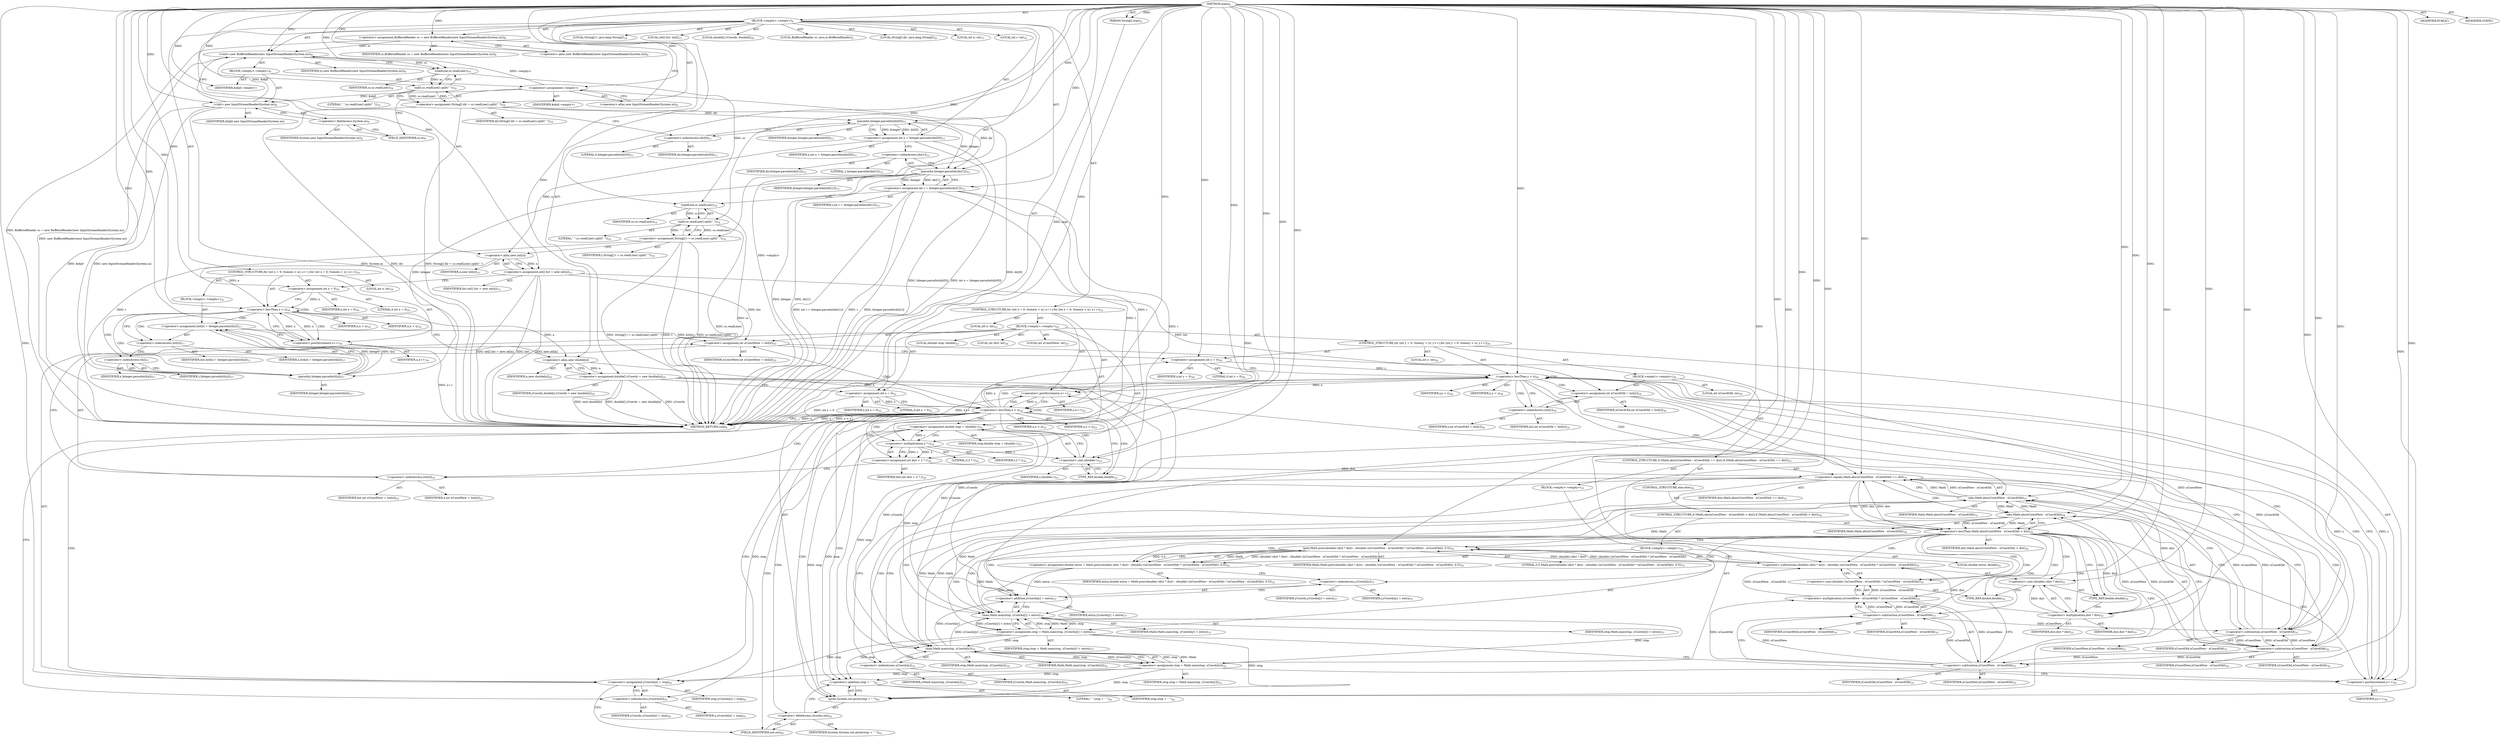 digraph "main" {  
"19" [label = <(METHOD,main)<SUB>6</SUB>> ]
"20" [label = <(PARAM,String[] args)<SUB>6</SUB>> ]
"21" [label = <(BLOCK,&lt;empty&gt;,&lt;empty&gt;)<SUB>6</SUB>> ]
"4" [label = <(LOCAL,BufferedReader sc: java.io.BufferedReader)<SUB>8</SUB>> ]
"22" [label = <(&lt;operator&gt;.assignment,BufferedReader sc = new BufferedReader(new InputStreamReader(System.in)))<SUB>8</SUB>> ]
"23" [label = <(IDENTIFIER,sc,BufferedReader sc = new BufferedReader(new InputStreamReader(System.in)))<SUB>8</SUB>> ]
"24" [label = <(&lt;operator&gt;.alloc,new BufferedReader(new InputStreamReader(System.in)))<SUB>8</SUB>> ]
"25" [label = <(&lt;init&gt;,new BufferedReader(new InputStreamReader(System.in)))<SUB>8</SUB>> ]
"3" [label = <(IDENTIFIER,sc,new BufferedReader(new InputStreamReader(System.in)))<SUB>8</SUB>> ]
"26" [label = <(BLOCK,&lt;empty&gt;,&lt;empty&gt;)<SUB>8</SUB>> ]
"27" [label = <(&lt;operator&gt;.assignment,&lt;empty&gt;)> ]
"28" [label = <(IDENTIFIER,$obj0,&lt;empty&gt;)> ]
"29" [label = <(&lt;operator&gt;.alloc,new InputStreamReader(System.in))<SUB>8</SUB>> ]
"30" [label = <(&lt;init&gt;,new InputStreamReader(System.in))<SUB>8</SUB>> ]
"31" [label = <(IDENTIFIER,$obj0,new InputStreamReader(System.in))> ]
"32" [label = <(&lt;operator&gt;.fieldAccess,System.in)<SUB>8</SUB>> ]
"33" [label = <(IDENTIFIER,System,new InputStreamReader(System.in))<SUB>8</SUB>> ]
"34" [label = <(FIELD_IDENTIFIER,in,in)<SUB>8</SUB>> ]
"35" [label = <(IDENTIFIER,$obj0,&lt;empty&gt;)> ]
"36" [label = <(LOCAL,String[] dir: java.lang.String[])<SUB>10</SUB>> ]
"37" [label = <(&lt;operator&gt;.assignment,String[] dir = sc.readLine().split(&quot; &quot;))<SUB>10</SUB>> ]
"38" [label = <(IDENTIFIER,dir,String[] dir = sc.readLine().split(&quot; &quot;))<SUB>10</SUB>> ]
"39" [label = <(split,sc.readLine().split(&quot; &quot;))<SUB>10</SUB>> ]
"40" [label = <(readLine,sc.readLine())<SUB>10</SUB>> ]
"41" [label = <(IDENTIFIER,sc,sc.readLine())<SUB>10</SUB>> ]
"42" [label = <(LITERAL,&quot; &quot;,sc.readLine().split(&quot; &quot;))<SUB>10</SUB>> ]
"43" [label = <(LOCAL,int n: int)<SUB>11</SUB>> ]
"44" [label = <(&lt;operator&gt;.assignment,int n = Integer.parseInt(dir[0]))<SUB>11</SUB>> ]
"45" [label = <(IDENTIFIER,n,int n = Integer.parseInt(dir[0]))<SUB>11</SUB>> ]
"46" [label = <(parseInt,Integer.parseInt(dir[0]))<SUB>11</SUB>> ]
"47" [label = <(IDENTIFIER,Integer,Integer.parseInt(dir[0]))<SUB>11</SUB>> ]
"48" [label = <(&lt;operator&gt;.indexAccess,dir[0])<SUB>11</SUB>> ]
"49" [label = <(IDENTIFIER,dir,Integer.parseInt(dir[0]))<SUB>11</SUB>> ]
"50" [label = <(LITERAL,0,Integer.parseInt(dir[0]))<SUB>11</SUB>> ]
"51" [label = <(LOCAL,int r: int)<SUB>12</SUB>> ]
"52" [label = <(&lt;operator&gt;.assignment,int r = Integer.parseInt(dir[1]))<SUB>12</SUB>> ]
"53" [label = <(IDENTIFIER,r,int r = Integer.parseInt(dir[1]))<SUB>12</SUB>> ]
"54" [label = <(parseInt,Integer.parseInt(dir[1]))<SUB>12</SUB>> ]
"55" [label = <(IDENTIFIER,Integer,Integer.parseInt(dir[1]))<SUB>12</SUB>> ]
"56" [label = <(&lt;operator&gt;.indexAccess,dir[1])<SUB>12</SUB>> ]
"57" [label = <(IDENTIFIER,dir,Integer.parseInt(dir[1]))<SUB>12</SUB>> ]
"58" [label = <(LITERAL,1,Integer.parseInt(dir[1]))<SUB>12</SUB>> ]
"59" [label = <(LOCAL,String[] t: java.lang.String[])<SUB>14</SUB>> ]
"60" [label = <(&lt;operator&gt;.assignment,String[] t = sc.readLine().split(&quot; &quot;))<SUB>14</SUB>> ]
"61" [label = <(IDENTIFIER,t,String[] t = sc.readLine().split(&quot; &quot;))<SUB>14</SUB>> ]
"62" [label = <(split,sc.readLine().split(&quot; &quot;))<SUB>14</SUB>> ]
"63" [label = <(readLine,sc.readLine())<SUB>14</SUB>> ]
"64" [label = <(IDENTIFIER,sc,sc.readLine())<SUB>14</SUB>> ]
"65" [label = <(LITERAL,&quot; &quot;,sc.readLine().split(&quot; &quot;))<SUB>14</SUB>> ]
"66" [label = <(LOCAL,int[] list: int[])<SUB>15</SUB>> ]
"67" [label = <(&lt;operator&gt;.assignment,int[] list = new int[n])<SUB>15</SUB>> ]
"68" [label = <(IDENTIFIER,list,int[] list = new int[n])<SUB>15</SUB>> ]
"69" [label = <(&lt;operator&gt;.alloc,new int[n])> ]
"70" [label = <(IDENTIFIER,n,new int[n])<SUB>15</SUB>> ]
"71" [label = <(CONTROL_STRUCTURE,for (int x = 0; Some(x &lt; n); x++),for (int x = 0; Some(x &lt; n); x++))<SUB>16</SUB>> ]
"72" [label = <(LOCAL,int x: int)<SUB>16</SUB>> ]
"73" [label = <(&lt;operator&gt;.assignment,int x = 0)<SUB>16</SUB>> ]
"74" [label = <(IDENTIFIER,x,int x = 0)<SUB>16</SUB>> ]
"75" [label = <(LITERAL,0,int x = 0)<SUB>16</SUB>> ]
"76" [label = <(&lt;operator&gt;.lessThan,x &lt; n)<SUB>16</SUB>> ]
"77" [label = <(IDENTIFIER,x,x &lt; n)<SUB>16</SUB>> ]
"78" [label = <(IDENTIFIER,n,x &lt; n)<SUB>16</SUB>> ]
"79" [label = <(&lt;operator&gt;.postIncrement,x++)<SUB>16</SUB>> ]
"80" [label = <(IDENTIFIER,x,x++)<SUB>16</SUB>> ]
"81" [label = <(BLOCK,&lt;empty&gt;,&lt;empty&gt;)<SUB>16</SUB>> ]
"82" [label = <(&lt;operator&gt;.assignment,list[x] = Integer.parseInt(t[x]))<SUB>17</SUB>> ]
"83" [label = <(&lt;operator&gt;.indexAccess,list[x])<SUB>17</SUB>> ]
"84" [label = <(IDENTIFIER,list,list[x] = Integer.parseInt(t[x]))<SUB>17</SUB>> ]
"85" [label = <(IDENTIFIER,x,list[x] = Integer.parseInt(t[x]))<SUB>17</SUB>> ]
"86" [label = <(parseInt,Integer.parseInt(t[x]))<SUB>17</SUB>> ]
"87" [label = <(IDENTIFIER,Integer,Integer.parseInt(t[x]))<SUB>17</SUB>> ]
"88" [label = <(&lt;operator&gt;.indexAccess,t[x])<SUB>17</SUB>> ]
"89" [label = <(IDENTIFIER,t,Integer.parseInt(t[x]))<SUB>17</SUB>> ]
"90" [label = <(IDENTIFIER,x,Integer.parseInt(t[x]))<SUB>17</SUB>> ]
"91" [label = <(LOCAL,double[] yCoords: double[])<SUB>20</SUB>> ]
"92" [label = <(&lt;operator&gt;.assignment,double[] yCoords = new double[n])<SUB>20</SUB>> ]
"93" [label = <(IDENTIFIER,yCoords,double[] yCoords = new double[n])<SUB>20</SUB>> ]
"94" [label = <(&lt;operator&gt;.alloc,new double[n])> ]
"95" [label = <(IDENTIFIER,n,new double[n])<SUB>20</SUB>> ]
"96" [label = <(CONTROL_STRUCTURE,for (int x = 0; Some(x &lt; n); x++),for (int x = 0; Some(x &lt; n); x++))<SUB>22</SUB>> ]
"97" [label = <(LOCAL,int x: int)<SUB>22</SUB>> ]
"98" [label = <(&lt;operator&gt;.assignment,int x = 0)<SUB>22</SUB>> ]
"99" [label = <(IDENTIFIER,x,int x = 0)<SUB>22</SUB>> ]
"100" [label = <(LITERAL,0,int x = 0)<SUB>22</SUB>> ]
"101" [label = <(&lt;operator&gt;.lessThan,x &lt; n)<SUB>22</SUB>> ]
"102" [label = <(IDENTIFIER,x,x &lt; n)<SUB>22</SUB>> ]
"103" [label = <(IDENTIFIER,n,x &lt; n)<SUB>22</SUB>> ]
"104" [label = <(&lt;operator&gt;.postIncrement,x++)<SUB>22</SUB>> ]
"105" [label = <(IDENTIFIER,x,x++)<SUB>22</SUB>> ]
"106" [label = <(BLOCK,&lt;empty&gt;,&lt;empty&gt;)<SUB>22</SUB>> ]
"107" [label = <(LOCAL,double stop: double)<SUB>23</SUB>> ]
"108" [label = <(&lt;operator&gt;.assignment,double stop = (double) r)<SUB>23</SUB>> ]
"109" [label = <(IDENTIFIER,stop,double stop = (double) r)<SUB>23</SUB>> ]
"110" [label = <(&lt;operator&gt;.cast,(double) r)<SUB>23</SUB>> ]
"111" [label = <(TYPE_REF,double,double)<SUB>23</SUB>> ]
"112" [label = <(IDENTIFIER,r,(double) r)<SUB>23</SUB>> ]
"113" [label = <(LOCAL,int dist: int)<SUB>24</SUB>> ]
"114" [label = <(&lt;operator&gt;.assignment,int dist = 2 * r)<SUB>24</SUB>> ]
"115" [label = <(IDENTIFIER,dist,int dist = 2 * r)<SUB>24</SUB>> ]
"116" [label = <(&lt;operator&gt;.multiplication,2 * r)<SUB>24</SUB>> ]
"117" [label = <(LITERAL,2,2 * r)<SUB>24</SUB>> ]
"118" [label = <(IDENTIFIER,r,2 * r)<SUB>24</SUB>> ]
"119" [label = <(LOCAL,int xCoordNew: int)<SUB>25</SUB>> ]
"120" [label = <(&lt;operator&gt;.assignment,int xCoordNew = list[x])<SUB>25</SUB>> ]
"121" [label = <(IDENTIFIER,xCoordNew,int xCoordNew = list[x])<SUB>25</SUB>> ]
"122" [label = <(&lt;operator&gt;.indexAccess,list[x])<SUB>25</SUB>> ]
"123" [label = <(IDENTIFIER,list,int xCoordNew = list[x])<SUB>25</SUB>> ]
"124" [label = <(IDENTIFIER,x,int xCoordNew = list[x])<SUB>25</SUB>> ]
"125" [label = <(CONTROL_STRUCTURE,for (int y = 0; Some(y &lt; x); y++),for (int y = 0; Some(y &lt; x); y++))<SUB>28</SUB>> ]
"126" [label = <(LOCAL,int y: int)<SUB>28</SUB>> ]
"127" [label = <(&lt;operator&gt;.assignment,int y = 0)<SUB>28</SUB>> ]
"128" [label = <(IDENTIFIER,y,int y = 0)<SUB>28</SUB>> ]
"129" [label = <(LITERAL,0,int y = 0)<SUB>28</SUB>> ]
"130" [label = <(&lt;operator&gt;.lessThan,y &lt; x)<SUB>28</SUB>> ]
"131" [label = <(IDENTIFIER,y,y &lt; x)<SUB>28</SUB>> ]
"132" [label = <(IDENTIFIER,x,y &lt; x)<SUB>28</SUB>> ]
"133" [label = <(&lt;operator&gt;.postIncrement,y++)<SUB>28</SUB>> ]
"134" [label = <(IDENTIFIER,y,y++)<SUB>28</SUB>> ]
"135" [label = <(BLOCK,&lt;empty&gt;,&lt;empty&gt;)<SUB>28</SUB>> ]
"136" [label = <(LOCAL,int xCoordOld: int)<SUB>30</SUB>> ]
"137" [label = <(&lt;operator&gt;.assignment,int xCoordOld = list[y])<SUB>30</SUB>> ]
"138" [label = <(IDENTIFIER,xCoordOld,int xCoordOld = list[y])<SUB>30</SUB>> ]
"139" [label = <(&lt;operator&gt;.indexAccess,list[y])<SUB>30</SUB>> ]
"140" [label = <(IDENTIFIER,list,int xCoordOld = list[y])<SUB>30</SUB>> ]
"141" [label = <(IDENTIFIER,y,int xCoordOld = list[y])<SUB>30</SUB>> ]
"142" [label = <(CONTROL_STRUCTURE,if (Math.abs(xCoordNew - xCoordOld) == dist),if (Math.abs(xCoordNew - xCoordOld) == dist))<SUB>31</SUB>> ]
"143" [label = <(&lt;operator&gt;.equals,Math.abs(xCoordNew - xCoordOld) == dist)<SUB>31</SUB>> ]
"144" [label = <(abs,Math.abs(xCoordNew - xCoordOld))<SUB>31</SUB>> ]
"145" [label = <(IDENTIFIER,Math,Math.abs(xCoordNew - xCoordOld))<SUB>31</SUB>> ]
"146" [label = <(&lt;operator&gt;.subtraction,xCoordNew - xCoordOld)<SUB>31</SUB>> ]
"147" [label = <(IDENTIFIER,xCoordNew,xCoordNew - xCoordOld)<SUB>31</SUB>> ]
"148" [label = <(IDENTIFIER,xCoordOld,xCoordNew - xCoordOld)<SUB>31</SUB>> ]
"149" [label = <(IDENTIFIER,dist,Math.abs(xCoordNew - xCoordOld) == dist)<SUB>31</SUB>> ]
"150" [label = <(BLOCK,&lt;empty&gt;,&lt;empty&gt;)<SUB>31</SUB>> ]
"151" [label = <(&lt;operator&gt;.assignment,stop = Math.max(stop, yCoords[y]))<SUB>32</SUB>> ]
"152" [label = <(IDENTIFIER,stop,stop = Math.max(stop, yCoords[y]))<SUB>32</SUB>> ]
"153" [label = <(max,Math.max(stop, yCoords[y]))<SUB>32</SUB>> ]
"154" [label = <(IDENTIFIER,Math,Math.max(stop, yCoords[y]))<SUB>32</SUB>> ]
"155" [label = <(IDENTIFIER,stop,Math.max(stop, yCoords[y]))<SUB>32</SUB>> ]
"156" [label = <(&lt;operator&gt;.indexAccess,yCoords[y])<SUB>32</SUB>> ]
"157" [label = <(IDENTIFIER,yCoords,Math.max(stop, yCoords[y]))<SUB>32</SUB>> ]
"158" [label = <(IDENTIFIER,y,Math.max(stop, yCoords[y]))<SUB>32</SUB>> ]
"159" [label = <(CONTROL_STRUCTURE,else,else)<SUB>34</SUB>> ]
"160" [label = <(CONTROL_STRUCTURE,if (Math.abs(xCoordNew - xCoordOld) &lt; dist),if (Math.abs(xCoordNew - xCoordOld) &lt; dist))<SUB>34</SUB>> ]
"161" [label = <(&lt;operator&gt;.lessThan,Math.abs(xCoordNew - xCoordOld) &lt; dist)<SUB>34</SUB>> ]
"162" [label = <(abs,Math.abs(xCoordNew - xCoordOld))<SUB>34</SUB>> ]
"163" [label = <(IDENTIFIER,Math,Math.abs(xCoordNew - xCoordOld))<SUB>34</SUB>> ]
"164" [label = <(&lt;operator&gt;.subtraction,xCoordNew - xCoordOld)<SUB>34</SUB>> ]
"165" [label = <(IDENTIFIER,xCoordNew,xCoordNew - xCoordOld)<SUB>34</SUB>> ]
"166" [label = <(IDENTIFIER,xCoordOld,xCoordNew - xCoordOld)<SUB>34</SUB>> ]
"167" [label = <(IDENTIFIER,dist,Math.abs(xCoordNew - xCoordOld) &lt; dist)<SUB>34</SUB>> ]
"168" [label = <(BLOCK,&lt;empty&gt;,&lt;empty&gt;)<SUB>34</SUB>> ]
"169" [label = <(LOCAL,double extra: double)<SUB>35</SUB>> ]
"170" [label = <(&lt;operator&gt;.assignment,double extra = Math.pow((double) (dist * dist) - (double) ((xCoordNew - xCoordOld) * (xCoordNew - xCoordOld)), 0.5))<SUB>35</SUB>> ]
"171" [label = <(IDENTIFIER,extra,double extra = Math.pow((double) (dist * dist) - (double) ((xCoordNew - xCoordOld) * (xCoordNew - xCoordOld)), 0.5))<SUB>35</SUB>> ]
"172" [label = <(pow,Math.pow((double) (dist * dist) - (double) ((xCoordNew - xCoordOld) * (xCoordNew - xCoordOld)), 0.5))<SUB>35</SUB>> ]
"173" [label = <(IDENTIFIER,Math,Math.pow((double) (dist * dist) - (double) ((xCoordNew - xCoordOld) * (xCoordNew - xCoordOld)), 0.5))<SUB>35</SUB>> ]
"174" [label = <(&lt;operator&gt;.subtraction,(double) (dist * dist) - (double) ((xCoordNew - xCoordOld) * (xCoordNew - xCoordOld)))<SUB>35</SUB>> ]
"175" [label = <(&lt;operator&gt;.cast,(double) (dist * dist))<SUB>35</SUB>> ]
"176" [label = <(TYPE_REF,double,double)<SUB>35</SUB>> ]
"177" [label = <(&lt;operator&gt;.multiplication,dist * dist)<SUB>35</SUB>> ]
"178" [label = <(IDENTIFIER,dist,dist * dist)<SUB>35</SUB>> ]
"179" [label = <(IDENTIFIER,dist,dist * dist)<SUB>35</SUB>> ]
"180" [label = <(&lt;operator&gt;.cast,(double) ((xCoordNew - xCoordOld) * (xCoordNew - xCoordOld)))<SUB>35</SUB>> ]
"181" [label = <(TYPE_REF,double,double)<SUB>35</SUB>> ]
"182" [label = <(&lt;operator&gt;.multiplication,(xCoordNew - xCoordOld) * (xCoordNew - xCoordOld))<SUB>35</SUB>> ]
"183" [label = <(&lt;operator&gt;.subtraction,xCoordNew - xCoordOld)<SUB>35</SUB>> ]
"184" [label = <(IDENTIFIER,xCoordNew,xCoordNew - xCoordOld)<SUB>35</SUB>> ]
"185" [label = <(IDENTIFIER,xCoordOld,xCoordNew - xCoordOld)<SUB>35</SUB>> ]
"186" [label = <(&lt;operator&gt;.subtraction,xCoordNew - xCoordOld)<SUB>35</SUB>> ]
"187" [label = <(IDENTIFIER,xCoordNew,xCoordNew - xCoordOld)<SUB>35</SUB>> ]
"188" [label = <(IDENTIFIER,xCoordOld,xCoordNew - xCoordOld)<SUB>35</SUB>> ]
"189" [label = <(LITERAL,0.5,Math.pow((double) (dist * dist) - (double) ((xCoordNew - xCoordOld) * (xCoordNew - xCoordOld)), 0.5))<SUB>35</SUB>> ]
"190" [label = <(&lt;operator&gt;.assignment,stop = Math.max(stop, yCoords[y] + extra))<SUB>37</SUB>> ]
"191" [label = <(IDENTIFIER,stop,stop = Math.max(stop, yCoords[y] + extra))<SUB>37</SUB>> ]
"192" [label = <(max,Math.max(stop, yCoords[y] + extra))<SUB>37</SUB>> ]
"193" [label = <(IDENTIFIER,Math,Math.max(stop, yCoords[y] + extra))<SUB>37</SUB>> ]
"194" [label = <(IDENTIFIER,stop,Math.max(stop, yCoords[y] + extra))<SUB>37</SUB>> ]
"195" [label = <(&lt;operator&gt;.addition,yCoords[y] + extra)<SUB>37</SUB>> ]
"196" [label = <(&lt;operator&gt;.indexAccess,yCoords[y])<SUB>37</SUB>> ]
"197" [label = <(IDENTIFIER,yCoords,yCoords[y] + extra)<SUB>37</SUB>> ]
"198" [label = <(IDENTIFIER,y,yCoords[y] + extra)<SUB>37</SUB>> ]
"199" [label = <(IDENTIFIER,extra,yCoords[y] + extra)<SUB>37</SUB>> ]
"200" [label = <(&lt;operator&gt;.assignment,yCoords[x] = stop)<SUB>41</SUB>> ]
"201" [label = <(&lt;operator&gt;.indexAccess,yCoords[x])<SUB>41</SUB>> ]
"202" [label = <(IDENTIFIER,yCoords,yCoords[x] = stop)<SUB>41</SUB>> ]
"203" [label = <(IDENTIFIER,x,yCoords[x] = stop)<SUB>41</SUB>> ]
"204" [label = <(IDENTIFIER,stop,yCoords[x] = stop)<SUB>41</SUB>> ]
"205" [label = <(print,System.out.print(stop + &quot; &quot;))<SUB>42</SUB>> ]
"206" [label = <(&lt;operator&gt;.fieldAccess,System.out)<SUB>42</SUB>> ]
"207" [label = <(IDENTIFIER,System,System.out.print(stop + &quot; &quot;))<SUB>42</SUB>> ]
"208" [label = <(FIELD_IDENTIFIER,out,out)<SUB>42</SUB>> ]
"209" [label = <(&lt;operator&gt;.addition,stop + &quot; &quot;)<SUB>42</SUB>> ]
"210" [label = <(IDENTIFIER,stop,stop + &quot; &quot;)<SUB>42</SUB>> ]
"211" [label = <(LITERAL,&quot; &quot;,stop + &quot; &quot;)<SUB>42</SUB>> ]
"212" [label = <(MODIFIER,PUBLIC)> ]
"213" [label = <(MODIFIER,STATIC)> ]
"214" [label = <(METHOD_RETURN,void)<SUB>6</SUB>> ]
  "19" -> "20"  [ label = "AST: "] 
  "19" -> "21"  [ label = "AST: "] 
  "19" -> "212"  [ label = "AST: "] 
  "19" -> "213"  [ label = "AST: "] 
  "19" -> "214"  [ label = "AST: "] 
  "21" -> "4"  [ label = "AST: "] 
  "21" -> "22"  [ label = "AST: "] 
  "21" -> "25"  [ label = "AST: "] 
  "21" -> "36"  [ label = "AST: "] 
  "21" -> "37"  [ label = "AST: "] 
  "21" -> "43"  [ label = "AST: "] 
  "21" -> "44"  [ label = "AST: "] 
  "21" -> "51"  [ label = "AST: "] 
  "21" -> "52"  [ label = "AST: "] 
  "21" -> "59"  [ label = "AST: "] 
  "21" -> "60"  [ label = "AST: "] 
  "21" -> "66"  [ label = "AST: "] 
  "21" -> "67"  [ label = "AST: "] 
  "21" -> "71"  [ label = "AST: "] 
  "21" -> "91"  [ label = "AST: "] 
  "21" -> "92"  [ label = "AST: "] 
  "21" -> "96"  [ label = "AST: "] 
  "22" -> "23"  [ label = "AST: "] 
  "22" -> "24"  [ label = "AST: "] 
  "25" -> "3"  [ label = "AST: "] 
  "25" -> "26"  [ label = "AST: "] 
  "26" -> "27"  [ label = "AST: "] 
  "26" -> "30"  [ label = "AST: "] 
  "26" -> "35"  [ label = "AST: "] 
  "27" -> "28"  [ label = "AST: "] 
  "27" -> "29"  [ label = "AST: "] 
  "30" -> "31"  [ label = "AST: "] 
  "30" -> "32"  [ label = "AST: "] 
  "32" -> "33"  [ label = "AST: "] 
  "32" -> "34"  [ label = "AST: "] 
  "37" -> "38"  [ label = "AST: "] 
  "37" -> "39"  [ label = "AST: "] 
  "39" -> "40"  [ label = "AST: "] 
  "39" -> "42"  [ label = "AST: "] 
  "40" -> "41"  [ label = "AST: "] 
  "44" -> "45"  [ label = "AST: "] 
  "44" -> "46"  [ label = "AST: "] 
  "46" -> "47"  [ label = "AST: "] 
  "46" -> "48"  [ label = "AST: "] 
  "48" -> "49"  [ label = "AST: "] 
  "48" -> "50"  [ label = "AST: "] 
  "52" -> "53"  [ label = "AST: "] 
  "52" -> "54"  [ label = "AST: "] 
  "54" -> "55"  [ label = "AST: "] 
  "54" -> "56"  [ label = "AST: "] 
  "56" -> "57"  [ label = "AST: "] 
  "56" -> "58"  [ label = "AST: "] 
  "60" -> "61"  [ label = "AST: "] 
  "60" -> "62"  [ label = "AST: "] 
  "62" -> "63"  [ label = "AST: "] 
  "62" -> "65"  [ label = "AST: "] 
  "63" -> "64"  [ label = "AST: "] 
  "67" -> "68"  [ label = "AST: "] 
  "67" -> "69"  [ label = "AST: "] 
  "69" -> "70"  [ label = "AST: "] 
  "71" -> "72"  [ label = "AST: "] 
  "71" -> "73"  [ label = "AST: "] 
  "71" -> "76"  [ label = "AST: "] 
  "71" -> "79"  [ label = "AST: "] 
  "71" -> "81"  [ label = "AST: "] 
  "73" -> "74"  [ label = "AST: "] 
  "73" -> "75"  [ label = "AST: "] 
  "76" -> "77"  [ label = "AST: "] 
  "76" -> "78"  [ label = "AST: "] 
  "79" -> "80"  [ label = "AST: "] 
  "81" -> "82"  [ label = "AST: "] 
  "82" -> "83"  [ label = "AST: "] 
  "82" -> "86"  [ label = "AST: "] 
  "83" -> "84"  [ label = "AST: "] 
  "83" -> "85"  [ label = "AST: "] 
  "86" -> "87"  [ label = "AST: "] 
  "86" -> "88"  [ label = "AST: "] 
  "88" -> "89"  [ label = "AST: "] 
  "88" -> "90"  [ label = "AST: "] 
  "92" -> "93"  [ label = "AST: "] 
  "92" -> "94"  [ label = "AST: "] 
  "94" -> "95"  [ label = "AST: "] 
  "96" -> "97"  [ label = "AST: "] 
  "96" -> "98"  [ label = "AST: "] 
  "96" -> "101"  [ label = "AST: "] 
  "96" -> "104"  [ label = "AST: "] 
  "96" -> "106"  [ label = "AST: "] 
  "98" -> "99"  [ label = "AST: "] 
  "98" -> "100"  [ label = "AST: "] 
  "101" -> "102"  [ label = "AST: "] 
  "101" -> "103"  [ label = "AST: "] 
  "104" -> "105"  [ label = "AST: "] 
  "106" -> "107"  [ label = "AST: "] 
  "106" -> "108"  [ label = "AST: "] 
  "106" -> "113"  [ label = "AST: "] 
  "106" -> "114"  [ label = "AST: "] 
  "106" -> "119"  [ label = "AST: "] 
  "106" -> "120"  [ label = "AST: "] 
  "106" -> "125"  [ label = "AST: "] 
  "106" -> "200"  [ label = "AST: "] 
  "106" -> "205"  [ label = "AST: "] 
  "108" -> "109"  [ label = "AST: "] 
  "108" -> "110"  [ label = "AST: "] 
  "110" -> "111"  [ label = "AST: "] 
  "110" -> "112"  [ label = "AST: "] 
  "114" -> "115"  [ label = "AST: "] 
  "114" -> "116"  [ label = "AST: "] 
  "116" -> "117"  [ label = "AST: "] 
  "116" -> "118"  [ label = "AST: "] 
  "120" -> "121"  [ label = "AST: "] 
  "120" -> "122"  [ label = "AST: "] 
  "122" -> "123"  [ label = "AST: "] 
  "122" -> "124"  [ label = "AST: "] 
  "125" -> "126"  [ label = "AST: "] 
  "125" -> "127"  [ label = "AST: "] 
  "125" -> "130"  [ label = "AST: "] 
  "125" -> "133"  [ label = "AST: "] 
  "125" -> "135"  [ label = "AST: "] 
  "127" -> "128"  [ label = "AST: "] 
  "127" -> "129"  [ label = "AST: "] 
  "130" -> "131"  [ label = "AST: "] 
  "130" -> "132"  [ label = "AST: "] 
  "133" -> "134"  [ label = "AST: "] 
  "135" -> "136"  [ label = "AST: "] 
  "135" -> "137"  [ label = "AST: "] 
  "135" -> "142"  [ label = "AST: "] 
  "137" -> "138"  [ label = "AST: "] 
  "137" -> "139"  [ label = "AST: "] 
  "139" -> "140"  [ label = "AST: "] 
  "139" -> "141"  [ label = "AST: "] 
  "142" -> "143"  [ label = "AST: "] 
  "142" -> "150"  [ label = "AST: "] 
  "142" -> "159"  [ label = "AST: "] 
  "143" -> "144"  [ label = "AST: "] 
  "143" -> "149"  [ label = "AST: "] 
  "144" -> "145"  [ label = "AST: "] 
  "144" -> "146"  [ label = "AST: "] 
  "146" -> "147"  [ label = "AST: "] 
  "146" -> "148"  [ label = "AST: "] 
  "150" -> "151"  [ label = "AST: "] 
  "151" -> "152"  [ label = "AST: "] 
  "151" -> "153"  [ label = "AST: "] 
  "153" -> "154"  [ label = "AST: "] 
  "153" -> "155"  [ label = "AST: "] 
  "153" -> "156"  [ label = "AST: "] 
  "156" -> "157"  [ label = "AST: "] 
  "156" -> "158"  [ label = "AST: "] 
  "159" -> "160"  [ label = "AST: "] 
  "160" -> "161"  [ label = "AST: "] 
  "160" -> "168"  [ label = "AST: "] 
  "161" -> "162"  [ label = "AST: "] 
  "161" -> "167"  [ label = "AST: "] 
  "162" -> "163"  [ label = "AST: "] 
  "162" -> "164"  [ label = "AST: "] 
  "164" -> "165"  [ label = "AST: "] 
  "164" -> "166"  [ label = "AST: "] 
  "168" -> "169"  [ label = "AST: "] 
  "168" -> "170"  [ label = "AST: "] 
  "168" -> "190"  [ label = "AST: "] 
  "170" -> "171"  [ label = "AST: "] 
  "170" -> "172"  [ label = "AST: "] 
  "172" -> "173"  [ label = "AST: "] 
  "172" -> "174"  [ label = "AST: "] 
  "172" -> "189"  [ label = "AST: "] 
  "174" -> "175"  [ label = "AST: "] 
  "174" -> "180"  [ label = "AST: "] 
  "175" -> "176"  [ label = "AST: "] 
  "175" -> "177"  [ label = "AST: "] 
  "177" -> "178"  [ label = "AST: "] 
  "177" -> "179"  [ label = "AST: "] 
  "180" -> "181"  [ label = "AST: "] 
  "180" -> "182"  [ label = "AST: "] 
  "182" -> "183"  [ label = "AST: "] 
  "182" -> "186"  [ label = "AST: "] 
  "183" -> "184"  [ label = "AST: "] 
  "183" -> "185"  [ label = "AST: "] 
  "186" -> "187"  [ label = "AST: "] 
  "186" -> "188"  [ label = "AST: "] 
  "190" -> "191"  [ label = "AST: "] 
  "190" -> "192"  [ label = "AST: "] 
  "192" -> "193"  [ label = "AST: "] 
  "192" -> "194"  [ label = "AST: "] 
  "192" -> "195"  [ label = "AST: "] 
  "195" -> "196"  [ label = "AST: "] 
  "195" -> "199"  [ label = "AST: "] 
  "196" -> "197"  [ label = "AST: "] 
  "196" -> "198"  [ label = "AST: "] 
  "200" -> "201"  [ label = "AST: "] 
  "200" -> "204"  [ label = "AST: "] 
  "201" -> "202"  [ label = "AST: "] 
  "201" -> "203"  [ label = "AST: "] 
  "205" -> "206"  [ label = "AST: "] 
  "205" -> "209"  [ label = "AST: "] 
  "206" -> "207"  [ label = "AST: "] 
  "206" -> "208"  [ label = "AST: "] 
  "209" -> "210"  [ label = "AST: "] 
  "209" -> "211"  [ label = "AST: "] 
  "22" -> "29"  [ label = "CFG: "] 
  "25" -> "40"  [ label = "CFG: "] 
  "37" -> "48"  [ label = "CFG: "] 
  "44" -> "56"  [ label = "CFG: "] 
  "52" -> "63"  [ label = "CFG: "] 
  "60" -> "69"  [ label = "CFG: "] 
  "67" -> "73"  [ label = "CFG: "] 
  "92" -> "98"  [ label = "CFG: "] 
  "24" -> "22"  [ label = "CFG: "] 
  "39" -> "37"  [ label = "CFG: "] 
  "46" -> "44"  [ label = "CFG: "] 
  "54" -> "52"  [ label = "CFG: "] 
  "62" -> "60"  [ label = "CFG: "] 
  "69" -> "67"  [ label = "CFG: "] 
  "73" -> "76"  [ label = "CFG: "] 
  "76" -> "83"  [ label = "CFG: "] 
  "76" -> "94"  [ label = "CFG: "] 
  "79" -> "76"  [ label = "CFG: "] 
  "94" -> "92"  [ label = "CFG: "] 
  "98" -> "101"  [ label = "CFG: "] 
  "101" -> "214"  [ label = "CFG: "] 
  "101" -> "111"  [ label = "CFG: "] 
  "104" -> "101"  [ label = "CFG: "] 
  "27" -> "34"  [ label = "CFG: "] 
  "30" -> "25"  [ label = "CFG: "] 
  "40" -> "39"  [ label = "CFG: "] 
  "48" -> "46"  [ label = "CFG: "] 
  "56" -> "54"  [ label = "CFG: "] 
  "63" -> "62"  [ label = "CFG: "] 
  "82" -> "79"  [ label = "CFG: "] 
  "108" -> "116"  [ label = "CFG: "] 
  "114" -> "122"  [ label = "CFG: "] 
  "120" -> "127"  [ label = "CFG: "] 
  "200" -> "208"  [ label = "CFG: "] 
  "205" -> "104"  [ label = "CFG: "] 
  "29" -> "27"  [ label = "CFG: "] 
  "32" -> "30"  [ label = "CFG: "] 
  "83" -> "88"  [ label = "CFG: "] 
  "86" -> "82"  [ label = "CFG: "] 
  "110" -> "108"  [ label = "CFG: "] 
  "116" -> "114"  [ label = "CFG: "] 
  "122" -> "120"  [ label = "CFG: "] 
  "127" -> "130"  [ label = "CFG: "] 
  "130" -> "139"  [ label = "CFG: "] 
  "130" -> "201"  [ label = "CFG: "] 
  "133" -> "130"  [ label = "CFG: "] 
  "201" -> "200"  [ label = "CFG: "] 
  "206" -> "209"  [ label = "CFG: "] 
  "209" -> "205"  [ label = "CFG: "] 
  "34" -> "32"  [ label = "CFG: "] 
  "88" -> "86"  [ label = "CFG: "] 
  "111" -> "110"  [ label = "CFG: "] 
  "137" -> "146"  [ label = "CFG: "] 
  "208" -> "206"  [ label = "CFG: "] 
  "139" -> "137"  [ label = "CFG: "] 
  "143" -> "156"  [ label = "CFG: "] 
  "143" -> "164"  [ label = "CFG: "] 
  "144" -> "143"  [ label = "CFG: "] 
  "151" -> "133"  [ label = "CFG: "] 
  "146" -> "144"  [ label = "CFG: "] 
  "153" -> "151"  [ label = "CFG: "] 
  "161" -> "176"  [ label = "CFG: "] 
  "161" -> "133"  [ label = "CFG: "] 
  "156" -> "153"  [ label = "CFG: "] 
  "162" -> "161"  [ label = "CFG: "] 
  "170" -> "196"  [ label = "CFG: "] 
  "190" -> "133"  [ label = "CFG: "] 
  "164" -> "162"  [ label = "CFG: "] 
  "172" -> "170"  [ label = "CFG: "] 
  "192" -> "190"  [ label = "CFG: "] 
  "174" -> "172"  [ label = "CFG: "] 
  "195" -> "192"  [ label = "CFG: "] 
  "175" -> "181"  [ label = "CFG: "] 
  "180" -> "174"  [ label = "CFG: "] 
  "196" -> "195"  [ label = "CFG: "] 
  "176" -> "177"  [ label = "CFG: "] 
  "177" -> "175"  [ label = "CFG: "] 
  "181" -> "183"  [ label = "CFG: "] 
  "182" -> "180"  [ label = "CFG: "] 
  "183" -> "186"  [ label = "CFG: "] 
  "186" -> "182"  [ label = "CFG: "] 
  "19" -> "24"  [ label = "CFG: "] 
  "20" -> "214"  [ label = "DDG: args"] 
  "22" -> "214"  [ label = "DDG: BufferedReader sc = new BufferedReader(new InputStreamReader(System.in))"] 
  "27" -> "214"  [ label = "DDG: &lt;empty&gt;"] 
  "30" -> "214"  [ label = "DDG: $obj0"] 
  "30" -> "214"  [ label = "DDG: System.in"] 
  "30" -> "214"  [ label = "DDG: new InputStreamReader(System.in)"] 
  "25" -> "214"  [ label = "DDG: new BufferedReader(new InputStreamReader(System.in))"] 
  "37" -> "214"  [ label = "DDG: dir"] 
  "37" -> "214"  [ label = "DDG: String[] dir = sc.readLine().split(&quot; &quot;)"] 
  "46" -> "214"  [ label = "DDG: dir[0]"] 
  "44" -> "214"  [ label = "DDG: Integer.parseInt(dir[0])"] 
  "44" -> "214"  [ label = "DDG: int n = Integer.parseInt(dir[0])"] 
  "52" -> "214"  [ label = "DDG: r"] 
  "54" -> "214"  [ label = "DDG: Integer"] 
  "54" -> "214"  [ label = "DDG: dir[1]"] 
  "52" -> "214"  [ label = "DDG: Integer.parseInt(dir[1])"] 
  "52" -> "214"  [ label = "DDG: int r = Integer.parseInt(dir[1])"] 
  "60" -> "214"  [ label = "DDG: t"] 
  "63" -> "214"  [ label = "DDG: sc"] 
  "62" -> "214"  [ label = "DDG: sc.readLine()"] 
  "60" -> "214"  [ label = "DDG: sc.readLine().split(&quot; &quot;)"] 
  "60" -> "214"  [ label = "DDG: String[] t = sc.readLine().split(&quot; &quot;)"] 
  "67" -> "214"  [ label = "DDG: list"] 
  "67" -> "214"  [ label = "DDG: new int[n]"] 
  "67" -> "214"  [ label = "DDG: int[] list = new int[n]"] 
  "92" -> "214"  [ label = "DDG: yCoords"] 
  "92" -> "214"  [ label = "DDG: new double[n]"] 
  "92" -> "214"  [ label = "DDG: double[] yCoords = new double[n]"] 
  "98" -> "214"  [ label = "DDG: int x = 0"] 
  "101" -> "214"  [ label = "DDG: x"] 
  "101" -> "214"  [ label = "DDG: n"] 
  "101" -> "214"  [ label = "DDG: x &lt; n"] 
  "104" -> "214"  [ label = "DDG: x++"] 
  "79" -> "214"  [ label = "DDG: x++"] 
  "19" -> "20"  [ label = "DDG: "] 
  "19" -> "22"  [ label = "DDG: "] 
  "39" -> "37"  [ label = "DDG: sc.readLine()"] 
  "39" -> "37"  [ label = "DDG: &quot; &quot;"] 
  "46" -> "44"  [ label = "DDG: Integer"] 
  "46" -> "44"  [ label = "DDG: dir[0]"] 
  "54" -> "52"  [ label = "DDG: Integer"] 
  "54" -> "52"  [ label = "DDG: dir[1]"] 
  "62" -> "60"  [ label = "DDG: sc.readLine()"] 
  "62" -> "60"  [ label = "DDG: &quot; &quot;"] 
  "69" -> "67"  [ label = "DDG: n"] 
  "94" -> "92"  [ label = "DDG: n"] 
  "22" -> "25"  [ label = "DDG: sc"] 
  "19" -> "25"  [ label = "DDG: "] 
  "27" -> "25"  [ label = "DDG: &lt;empty&gt;"] 
  "30" -> "25"  [ label = "DDG: $obj0"] 
  "19" -> "73"  [ label = "DDG: "] 
  "19" -> "98"  [ label = "DDG: "] 
  "19" -> "27"  [ label = "DDG: "] 
  "19" -> "35"  [ label = "DDG: "] 
  "40" -> "39"  [ label = "DDG: sc"] 
  "19" -> "39"  [ label = "DDG: "] 
  "19" -> "46"  [ label = "DDG: "] 
  "37" -> "46"  [ label = "DDG: dir"] 
  "46" -> "54"  [ label = "DDG: Integer"] 
  "19" -> "54"  [ label = "DDG: "] 
  "37" -> "54"  [ label = "DDG: dir"] 
  "63" -> "62"  [ label = "DDG: sc"] 
  "19" -> "62"  [ label = "DDG: "] 
  "44" -> "69"  [ label = "DDG: n"] 
  "19" -> "69"  [ label = "DDG: "] 
  "73" -> "76"  [ label = "DDG: x"] 
  "79" -> "76"  [ label = "DDG: x"] 
  "19" -> "76"  [ label = "DDG: "] 
  "69" -> "76"  [ label = "DDG: n"] 
  "76" -> "79"  [ label = "DDG: x"] 
  "19" -> "79"  [ label = "DDG: "] 
  "86" -> "82"  [ label = "DDG: Integer"] 
  "86" -> "82"  [ label = "DDG: t[x]"] 
  "76" -> "94"  [ label = "DDG: n"] 
  "19" -> "94"  [ label = "DDG: "] 
  "98" -> "101"  [ label = "DDG: x"] 
  "104" -> "101"  [ label = "DDG: x"] 
  "19" -> "101"  [ label = "DDG: "] 
  "94" -> "101"  [ label = "DDG: n"] 
  "130" -> "104"  [ label = "DDG: x"] 
  "19" -> "104"  [ label = "DDG: "] 
  "19" -> "108"  [ label = "DDG: "] 
  "52" -> "108"  [ label = "DDG: r"] 
  "116" -> "108"  [ label = "DDG: r"] 
  "116" -> "114"  [ label = "DDG: 2"] 
  "116" -> "114"  [ label = "DDG: r"] 
  "67" -> "120"  [ label = "DDG: list"] 
  "82" -> "120"  [ label = "DDG: list[x]"] 
  "108" -> "200"  [ label = "DDG: stop"] 
  "190" -> "200"  [ label = "DDG: stop"] 
  "151" -> "200"  [ label = "DDG: stop"] 
  "19" -> "200"  [ label = "DDG: "] 
  "27" -> "30"  [ label = "DDG: $obj0"] 
  "19" -> "30"  [ label = "DDG: "] 
  "25" -> "40"  [ label = "DDG: sc"] 
  "19" -> "40"  [ label = "DDG: "] 
  "40" -> "63"  [ label = "DDG: sc"] 
  "19" -> "63"  [ label = "DDG: "] 
  "19" -> "127"  [ label = "DDG: "] 
  "19" -> "205"  [ label = "DDG: "] 
  "108" -> "205"  [ label = "DDG: stop"] 
  "190" -> "205"  [ label = "DDG: stop"] 
  "151" -> "205"  [ label = "DDG: stop"] 
  "54" -> "86"  [ label = "DDG: Integer"] 
  "19" -> "86"  [ label = "DDG: "] 
  "60" -> "86"  [ label = "DDG: t"] 
  "19" -> "110"  [ label = "DDG: "] 
  "52" -> "110"  [ label = "DDG: r"] 
  "116" -> "110"  [ label = "DDG: r"] 
  "19" -> "116"  [ label = "DDG: "] 
  "52" -> "116"  [ label = "DDG: r"] 
  "127" -> "130"  [ label = "DDG: y"] 
  "133" -> "130"  [ label = "DDG: y"] 
  "19" -> "130"  [ label = "DDG: "] 
  "101" -> "130"  [ label = "DDG: x"] 
  "130" -> "133"  [ label = "DDG: y"] 
  "19" -> "133"  [ label = "DDG: "] 
  "67" -> "137"  [ label = "DDG: list"] 
  "19" -> "209"  [ label = "DDG: "] 
  "108" -> "209"  [ label = "DDG: stop"] 
  "190" -> "209"  [ label = "DDG: stop"] 
  "151" -> "209"  [ label = "DDG: stop"] 
  "144" -> "143"  [ label = "DDG: Math"] 
  "144" -> "143"  [ label = "DDG: xCoordNew - xCoordOld"] 
  "114" -> "143"  [ label = "DDG: dist"] 
  "161" -> "143"  [ label = "DDG: dist"] 
  "177" -> "143"  [ label = "DDG: dist"] 
  "19" -> "143"  [ label = "DDG: "] 
  "153" -> "151"  [ label = "DDG: Math"] 
  "153" -> "151"  [ label = "DDG: stop"] 
  "153" -> "151"  [ label = "DDG: yCoords[y]"] 
  "162" -> "144"  [ label = "DDG: Math"] 
  "192" -> "144"  [ label = "DDG: Math"] 
  "153" -> "144"  [ label = "DDG: Math"] 
  "19" -> "144"  [ label = "DDG: "] 
  "146" -> "144"  [ label = "DDG: xCoordNew"] 
  "146" -> "144"  [ label = "DDG: xCoordOld"] 
  "120" -> "146"  [ label = "DDG: xCoordNew"] 
  "164" -> "146"  [ label = "DDG: xCoordNew"] 
  "186" -> "146"  [ label = "DDG: xCoordNew"] 
  "19" -> "146"  [ label = "DDG: "] 
  "137" -> "146"  [ label = "DDG: xCoordOld"] 
  "144" -> "153"  [ label = "DDG: Math"] 
  "19" -> "153"  [ label = "DDG: "] 
  "108" -> "153"  [ label = "DDG: stop"] 
  "190" -> "153"  [ label = "DDG: stop"] 
  "151" -> "153"  [ label = "DDG: stop"] 
  "92" -> "153"  [ label = "DDG: yCoords"] 
  "162" -> "161"  [ label = "DDG: Math"] 
  "162" -> "161"  [ label = "DDG: xCoordNew - xCoordOld"] 
  "143" -> "161"  [ label = "DDG: dist"] 
  "19" -> "161"  [ label = "DDG: "] 
  "172" -> "170"  [ label = "DDG: Math"] 
  "172" -> "170"  [ label = "DDG: (double) (dist * dist) - (double) ((xCoordNew - xCoordOld) * (xCoordNew - xCoordOld))"] 
  "172" -> "170"  [ label = "DDG: 0.5"] 
  "192" -> "190"  [ label = "DDG: Math"] 
  "192" -> "190"  [ label = "DDG: stop"] 
  "192" -> "190"  [ label = "DDG: yCoords[y] + extra"] 
  "144" -> "162"  [ label = "DDG: Math"] 
  "19" -> "162"  [ label = "DDG: "] 
  "164" -> "162"  [ label = "DDG: xCoordNew"] 
  "164" -> "162"  [ label = "DDG: xCoordOld"] 
  "146" -> "164"  [ label = "DDG: xCoordNew"] 
  "19" -> "164"  [ label = "DDG: "] 
  "146" -> "164"  [ label = "DDG: xCoordOld"] 
  "162" -> "172"  [ label = "DDG: Math"] 
  "19" -> "172"  [ label = "DDG: "] 
  "174" -> "172"  [ label = "DDG: (double) (dist * dist)"] 
  "174" -> "172"  [ label = "DDG: (double) ((xCoordNew - xCoordOld) * (xCoordNew - xCoordOld))"] 
  "172" -> "192"  [ label = "DDG: Math"] 
  "19" -> "192"  [ label = "DDG: "] 
  "108" -> "192"  [ label = "DDG: stop"] 
  "190" -> "192"  [ label = "DDG: stop"] 
  "151" -> "192"  [ label = "DDG: stop"] 
  "92" -> "192"  [ label = "DDG: yCoords"] 
  "153" -> "192"  [ label = "DDG: yCoords[y]"] 
  "170" -> "192"  [ label = "DDG: extra"] 
  "19" -> "174"  [ label = "DDG: "] 
  "177" -> "174"  [ label = "DDG: dist"] 
  "182" -> "174"  [ label = "DDG: xCoordNew - xCoordOld"] 
  "92" -> "195"  [ label = "DDG: yCoords"] 
  "153" -> "195"  [ label = "DDG: yCoords[y]"] 
  "170" -> "195"  [ label = "DDG: extra"] 
  "19" -> "195"  [ label = "DDG: "] 
  "19" -> "175"  [ label = "DDG: "] 
  "177" -> "175"  [ label = "DDG: dist"] 
  "19" -> "180"  [ label = "DDG: "] 
  "182" -> "180"  [ label = "DDG: xCoordNew - xCoordOld"] 
  "161" -> "177"  [ label = "DDG: dist"] 
  "19" -> "177"  [ label = "DDG: "] 
  "183" -> "182"  [ label = "DDG: xCoordNew"] 
  "183" -> "182"  [ label = "DDG: xCoordOld"] 
  "186" -> "182"  [ label = "DDG: xCoordNew"] 
  "186" -> "182"  [ label = "DDG: xCoordOld"] 
  "164" -> "183"  [ label = "DDG: xCoordNew"] 
  "19" -> "183"  [ label = "DDG: "] 
  "164" -> "183"  [ label = "DDG: xCoordOld"] 
  "183" -> "186"  [ label = "DDG: xCoordNew"] 
  "19" -> "186"  [ label = "DDG: "] 
  "183" -> "186"  [ label = "DDG: xCoordOld"] 
  "76" -> "76"  [ label = "CDG: "] 
  "76" -> "79"  [ label = "CDG: "] 
  "76" -> "88"  [ label = "CDG: "] 
  "76" -> "86"  [ label = "CDG: "] 
  "76" -> "82"  [ label = "CDG: "] 
  "76" -> "83"  [ label = "CDG: "] 
  "101" -> "120"  [ label = "CDG: "] 
  "101" -> "114"  [ label = "CDG: "] 
  "101" -> "209"  [ label = "CDG: "] 
  "101" -> "104"  [ label = "CDG: "] 
  "101" -> "206"  [ label = "CDG: "] 
  "101" -> "208"  [ label = "CDG: "] 
  "101" -> "101"  [ label = "CDG: "] 
  "101" -> "130"  [ label = "CDG: "] 
  "101" -> "127"  [ label = "CDG: "] 
  "101" -> "201"  [ label = "CDG: "] 
  "101" -> "108"  [ label = "CDG: "] 
  "101" -> "205"  [ label = "CDG: "] 
  "101" -> "111"  [ label = "CDG: "] 
  "101" -> "116"  [ label = "CDG: "] 
  "101" -> "122"  [ label = "CDG: "] 
  "101" -> "200"  [ label = "CDG: "] 
  "101" -> "110"  [ label = "CDG: "] 
  "130" -> "146"  [ label = "CDG: "] 
  "130" -> "144"  [ label = "CDG: "] 
  "130" -> "137"  [ label = "CDG: "] 
  "130" -> "130"  [ label = "CDG: "] 
  "130" -> "139"  [ label = "CDG: "] 
  "130" -> "143"  [ label = "CDG: "] 
  "130" -> "133"  [ label = "CDG: "] 
  "143" -> "161"  [ label = "CDG: "] 
  "143" -> "151"  [ label = "CDG: "] 
  "143" -> "162"  [ label = "CDG: "] 
  "143" -> "153"  [ label = "CDG: "] 
  "143" -> "164"  [ label = "CDG: "] 
  "143" -> "156"  [ label = "CDG: "] 
  "161" -> "192"  [ label = "CDG: "] 
  "161" -> "196"  [ label = "CDG: "] 
  "161" -> "170"  [ label = "CDG: "] 
  "161" -> "181"  [ label = "CDG: "] 
  "161" -> "195"  [ label = "CDG: "] 
  "161" -> "190"  [ label = "CDG: "] 
  "161" -> "174"  [ label = "CDG: "] 
  "161" -> "182"  [ label = "CDG: "] 
  "161" -> "186"  [ label = "CDG: "] 
  "161" -> "180"  [ label = "CDG: "] 
  "161" -> "183"  [ label = "CDG: "] 
  "161" -> "176"  [ label = "CDG: "] 
  "161" -> "177"  [ label = "CDG: "] 
  "161" -> "175"  [ label = "CDG: "] 
  "161" -> "172"  [ label = "CDG: "] 
}
